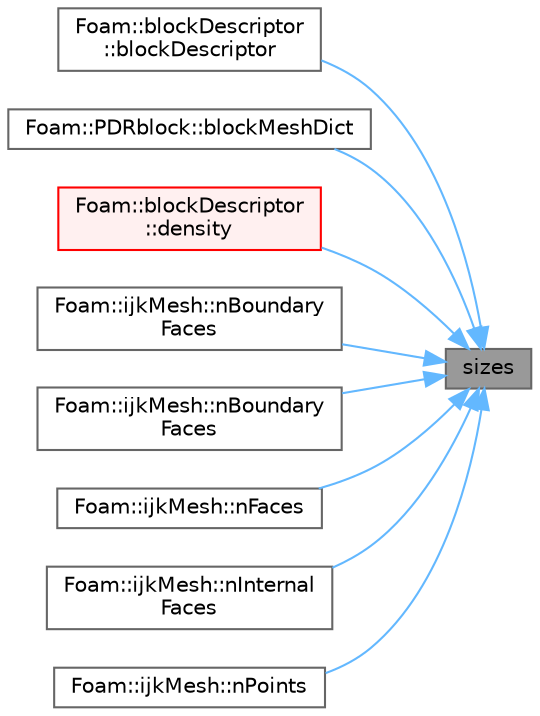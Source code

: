 digraph "sizes"
{
 // LATEX_PDF_SIZE
  bgcolor="transparent";
  edge [fontname=Helvetica,fontsize=10,labelfontname=Helvetica,labelfontsize=10];
  node [fontname=Helvetica,fontsize=10,shape=box,height=0.2,width=0.4];
  rankdir="RL";
  Node1 [id="Node000001",label="sizes",height=0.2,width=0.4,color="gray40", fillcolor="grey60", style="filled", fontcolor="black",tooltip=" "];
  Node1 -> Node2 [id="edge1_Node000001_Node000002",dir="back",color="steelblue1",style="solid",tooltip=" "];
  Node2 [id="Node000002",label="Foam::blockDescriptor\l::blockDescriptor",height=0.2,width=0.4,color="grey40", fillcolor="white", style="filled",URL="$classFoam_1_1blockDescriptor.html#a1ad3ba401579f2fad56fe235ec0e70df",tooltip=" "];
  Node1 -> Node3 [id="edge2_Node000001_Node000003",dir="back",color="steelblue1",style="solid",tooltip=" "];
  Node3 [id="Node000003",label="Foam::PDRblock::blockMeshDict",height=0.2,width=0.4,color="grey40", fillcolor="white", style="filled",URL="$classFoam_1_1PDRblock.html#a5ab13e10d3ff4fe6e0e51d68ef2785cf",tooltip=" "];
  Node1 -> Node4 [id="edge3_Node000001_Node000004",dir="back",color="steelblue1",style="solid",tooltip=" "];
  Node4 [id="Node000004",label="Foam::blockDescriptor\l::density",height=0.2,width=0.4,color="red", fillcolor="#FFF0F0", style="filled",URL="$classFoam_1_1blockDescriptor.html#ae06382974790cc4689036295da039cee",tooltip=" "];
  Node1 -> Node11 [id="edge4_Node000001_Node000011",dir="back",color="steelblue1",style="solid",tooltip=" "];
  Node11 [id="Node000011",label="Foam::ijkMesh::nBoundary\lFaces",height=0.2,width=0.4,color="grey40", fillcolor="white", style="filled",URL="$classFoam_1_1ijkMesh.html#a9c9540cdeb3e20eeff1a4c0e8664e013",tooltip=" "];
  Node1 -> Node12 [id="edge5_Node000001_Node000012",dir="back",color="steelblue1",style="solid",tooltip=" "];
  Node12 [id="Node000012",label="Foam::ijkMesh::nBoundary\lFaces",height=0.2,width=0.4,color="grey40", fillcolor="white", style="filled",URL="$classFoam_1_1ijkMesh.html#a35374061cf184691e6be01a2de48cdb0",tooltip=" "];
  Node1 -> Node13 [id="edge6_Node000001_Node000013",dir="back",color="steelblue1",style="solid",tooltip=" "];
  Node13 [id="Node000013",label="Foam::ijkMesh::nFaces",height=0.2,width=0.4,color="grey40", fillcolor="white", style="filled",URL="$classFoam_1_1ijkMesh.html#af783acdbe2fe9244b256aa70dae1a87a",tooltip=" "];
  Node1 -> Node14 [id="edge7_Node000001_Node000014",dir="back",color="steelblue1",style="solid",tooltip=" "];
  Node14 [id="Node000014",label="Foam::ijkMesh::nInternal\lFaces",height=0.2,width=0.4,color="grey40", fillcolor="white", style="filled",URL="$classFoam_1_1ijkMesh.html#a61a58d513eb827e9001ec0dd94e6da30",tooltip=" "];
  Node1 -> Node15 [id="edge8_Node000001_Node000015",dir="back",color="steelblue1",style="solid",tooltip=" "];
  Node15 [id="Node000015",label="Foam::ijkMesh::nPoints",height=0.2,width=0.4,color="grey40", fillcolor="white", style="filled",URL="$classFoam_1_1ijkMesh.html#acc730f1879b8e75216a0e721a6761a6d",tooltip=" "];
}
